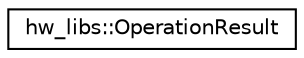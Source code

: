 digraph "Graphical Class Hierarchy"
{
 // INTERACTIVE_SVG=YES
  edge [fontname="Helvetica",fontsize="10",labelfontname="Helvetica",labelfontsize="10"];
  node [fontname="Helvetica",fontsize="10",shape=record];
  rankdir="LR";
  Node0 [label="hw_libs::OperationResult",height=0.2,width=0.4,color="black", fillcolor="white", style="filled",URL="$classhw__libs_1_1_operation_result.html"];
}
